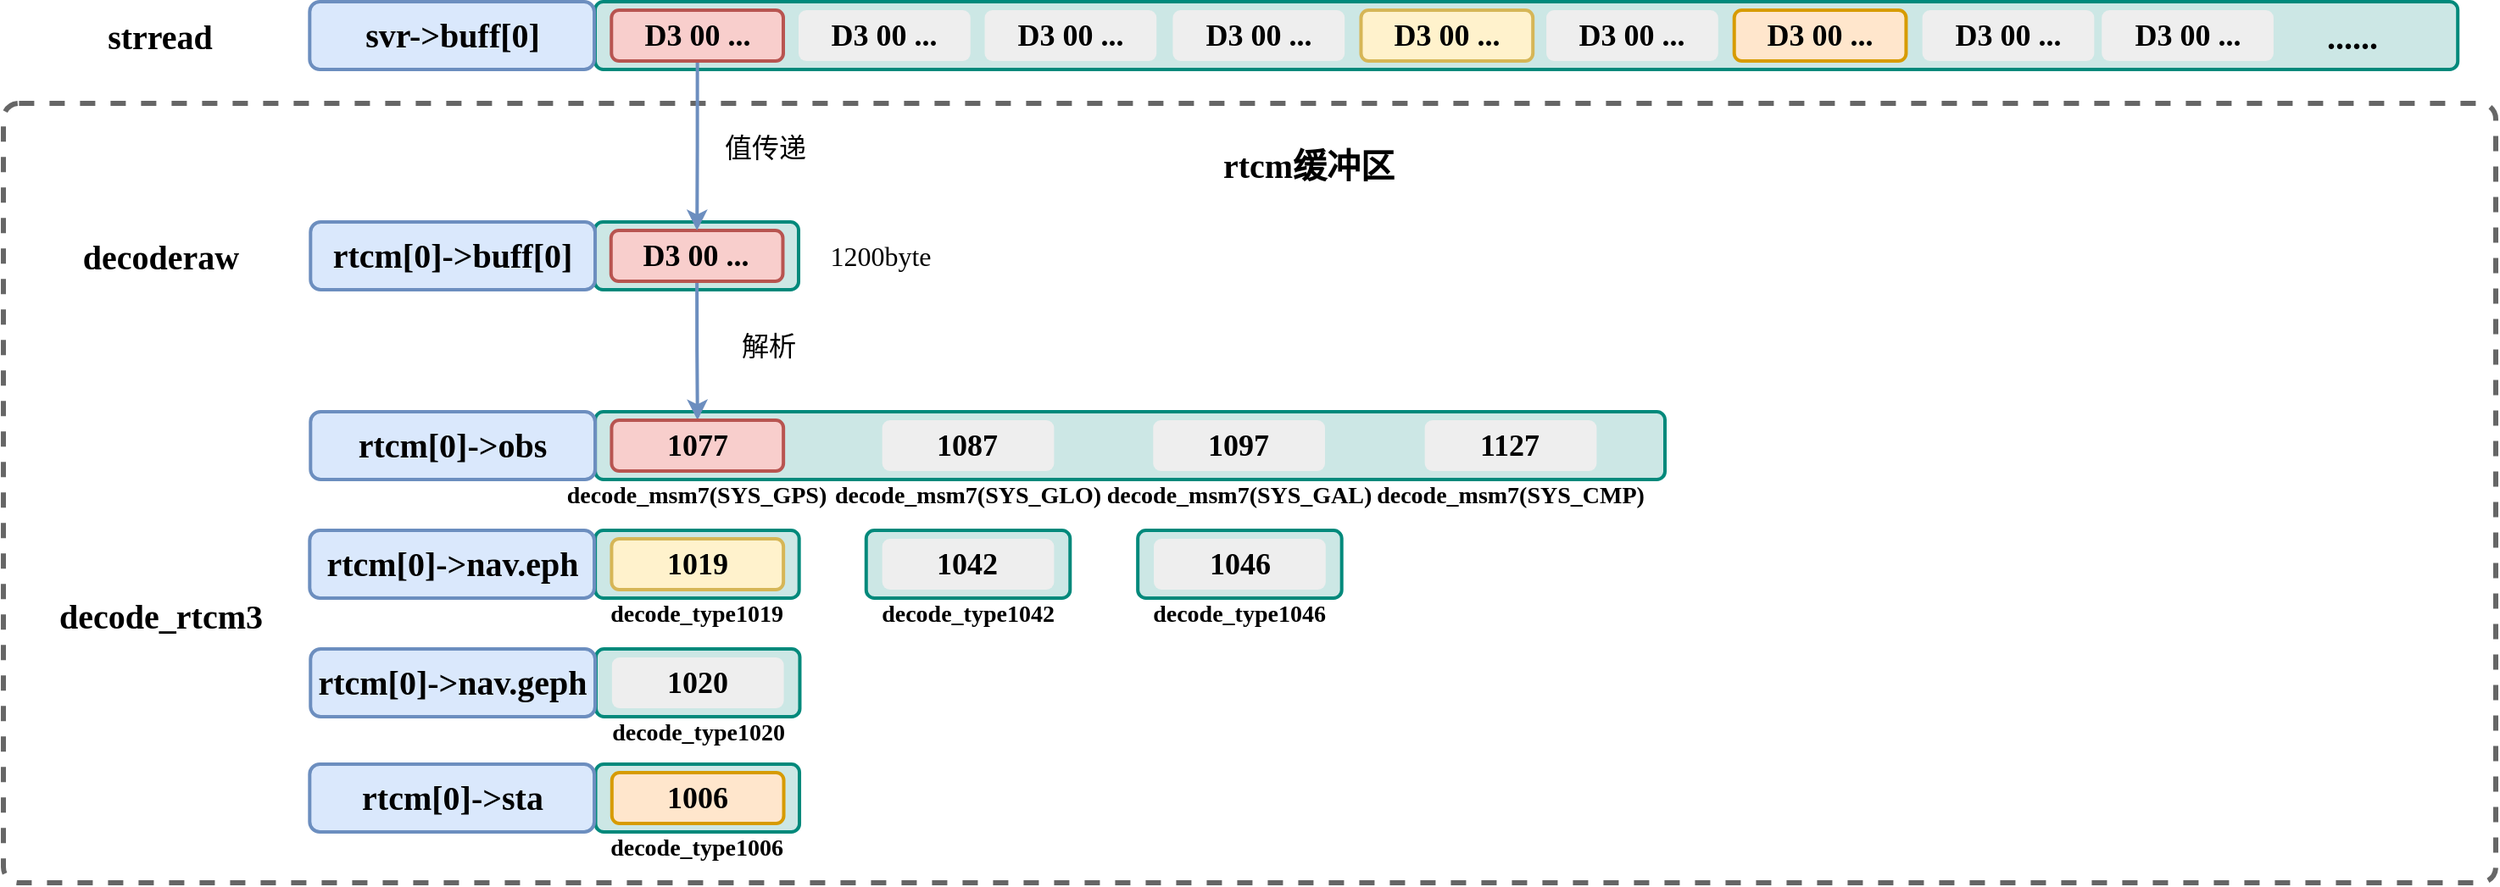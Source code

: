 <mxfile version="24.7.5">
  <diagram id="v6J2Fcln8kv8FsL8eZeO" name="第 1 页">
    <mxGraphModel dx="2927" dy="2603" grid="1" gridSize="10" guides="1" tooltips="1" connect="1" arrows="1" fold="1" page="1" pageScale="1" pageWidth="827" pageHeight="1169" math="0" shadow="0">
      <root>
        <mxCell id="0" />
        <mxCell id="1" parent="0" />
        <mxCell id="wp81bA6mAi3hyo_PxzSs-12" value="" style="rounded=1;whiteSpace=wrap;html=1;strokeWidth=3;fillColor=none;strokeColor=#666666;arcSize=2;fontFamily=Times New Roman;fontStyle=1;fontSize=18;dashed=1;fontColor=#333333;" parent="1" vertex="1">
          <mxGeometry x="-750" y="-1050" width="1470" height="460" as="geometry" />
        </mxCell>
        <mxCell id="OeQdHstX1ipTwiemMq3e-1" value="" style="rounded=1;whiteSpace=wrap;html=1;strokeWidth=2;fillColor=#CCE7E5;strokeColor=#00897B;arcSize=12;fontFamily=Times New Roman;fontStyle=1;fontSize=18;" parent="1" vertex="1">
          <mxGeometry x="-400.93" y="-868" width="630.93" height="40" as="geometry" />
        </mxCell>
        <mxCell id="3SG8wKmaZ22dm2qWLbcS-46" value="&lt;span style=&quot;font-size: 20px&quot;&gt;strread&lt;/span&gt;" style="text;html=1;strokeColor=none;fillColor=none;align=center;verticalAlign=middle;whiteSpace=wrap;rounded=0;dashed=1;fontFamily=Times New Roman;fontStyle=1" parent="1" vertex="1">
          <mxGeometry x="-688.85" y="-1100" width="63.43" height="20" as="geometry" />
        </mxCell>
        <mxCell id="j4nsU8ipHiP7FBhPCXxy-13" value="&lt;span style=&quot;font-size: 20px&quot;&gt;decoderaw&lt;/span&gt;" style="text;html=1;strokeColor=none;fillColor=none;align=center;verticalAlign=middle;whiteSpace=wrap;rounded=0;dashed=1;fontFamily=Times New Roman;fontStyle=1" parent="1" vertex="1">
          <mxGeometry x="-702.13" y="-970" width="90" height="20" as="geometry" />
        </mxCell>
        <mxCell id="j4nsU8ipHiP7FBhPCXxy-14" value="" style="rounded=1;whiteSpace=wrap;html=1;strokeWidth=2;fillColor=#CCE7E5;strokeColor=#00897B;arcSize=12;fontFamily=Times New Roman;fontStyle=1;fontSize=18;" parent="1" vertex="1">
          <mxGeometry x="-401.26" y="-980" width="120.26" height="40" as="geometry" />
        </mxCell>
        <mxCell id="OeQdHstX1ipTwiemMq3e-23" style="edgeStyle=orthogonalEdgeStyle;rounded=0;orthogonalLoop=1;jettySize=auto;html=1;exitX=0.5;exitY=1;exitDx=0;exitDy=0;fontSize=14;fillColor=#dae8fc;strokeColor=#6c8ebf;strokeWidth=2;" parent="1" source="j4nsU8ipHiP7FBhPCXxy-15" target="OeQdHstX1ipTwiemMq3e-2" edge="1">
          <mxGeometry relative="1" as="geometry" />
        </mxCell>
        <mxCell id="j4nsU8ipHiP7FBhPCXxy-15" value="D3 00 ..." style="rounded=1;whiteSpace=wrap;html=1;strokeWidth=2;gradientDirection=east;fillColor=#f8cecc;strokeColor=#b85450;fontFamily=Times New Roman;fontStyle=1;fontSize=18;" parent="1" vertex="1">
          <mxGeometry x="-391.62" y="-975" width="101.36" height="30" as="geometry" />
        </mxCell>
        <mxCell id="j4nsU8ipHiP7FBhPCXxy-20" value="&lt;span style=&quot;color: rgb(0 , 0 , 0) ; font-size: 20px&quot;&gt;rtcm[0]-&amp;gt;buff[0]&lt;/span&gt;&lt;font color=&quot;#ffffff&quot;&gt;&lt;br&gt;&lt;/font&gt;" style="rounded=1;whiteSpace=wrap;html=1;strokeWidth=2;gradientDirection=east;fillColor=#dae8fc;strokeColor=#6c8ebf;fontFamily=Times New Roman;fontStyle=1;fontSize=18;" parent="1" vertex="1">
          <mxGeometry x="-568.85" y="-980" width="167.86" height="40" as="geometry" />
        </mxCell>
        <mxCell id="j4nsU8ipHiP7FBhPCXxy-23" value="" style="rounded=1;whiteSpace=wrap;html=1;strokeWidth=2;fillColor=#CCE7E5;strokeColor=#00897B;arcSize=12;fontFamily=Times New Roman;fontStyle=1;fontSize=18;" parent="1" vertex="1">
          <mxGeometry x="-401" y="-1110" width="1098.6" height="40" as="geometry" />
        </mxCell>
        <mxCell id="j4nsU8ipHiP7FBhPCXxy-205" style="edgeStyle=orthogonalEdgeStyle;rounded=0;orthogonalLoop=1;jettySize=auto;html=1;exitX=0.5;exitY=1;exitDx=0;exitDy=0;fontSize=18;fontColor=#CC0000;fillColor=#dae8fc;strokeColor=#6c8ebf;strokeWidth=2;" parent="1" source="j4nsU8ipHiP7FBhPCXxy-24" target="j4nsU8ipHiP7FBhPCXxy-15" edge="1">
          <mxGeometry relative="1" as="geometry" />
        </mxCell>
        <mxCell id="j4nsU8ipHiP7FBhPCXxy-24" value="D3 00 ..." style="rounded=1;whiteSpace=wrap;html=1;strokeWidth=2;gradientDirection=east;fillColor=#f8cecc;strokeColor=#b85450;fontFamily=Times New Roman;fontStyle=1;fontSize=18;" parent="1" vertex="1">
          <mxGeometry x="-391.36" y="-1105" width="101.36" height="30" as="geometry" />
        </mxCell>
        <mxCell id="j4nsU8ipHiP7FBhPCXxy-25" value="1087" style="rounded=1;whiteSpace=wrap;html=1;strokeWidth=2;gradientDirection=east;fillColor=#EEEEEE;strokeColor=none;fontFamily=Times New Roman;fontStyle=1;fontSize=18;" parent="1" vertex="1">
          <mxGeometry x="-231.67" y="-863" width="101.36" height="30" as="geometry" />
        </mxCell>
        <mxCell id="j4nsU8ipHiP7FBhPCXxy-26" value="D3 00 ..." style="rounded=1;whiteSpace=wrap;html=1;strokeWidth=2;gradientDirection=east;fillColor=#EEEEEE;strokeColor=none;fontFamily=Times New Roman;fontStyle=1;fontSize=18;" parent="1" vertex="1">
          <mxGeometry x="-171.24" y="-1105" width="101.36" height="30" as="geometry" />
        </mxCell>
        <mxCell id="j4nsU8ipHiP7FBhPCXxy-27" value="D3 00 ..." style="rounded=1;whiteSpace=wrap;html=1;strokeWidth=2;gradientDirection=east;fillColor=#EEEEEE;strokeColor=none;fontFamily=Times New Roman;fontStyle=1;fontSize=18;" parent="1" vertex="1">
          <mxGeometry x="-60.27" y="-1105" width="101.36" height="30" as="geometry" />
        </mxCell>
        <mxCell id="j4nsU8ipHiP7FBhPCXxy-31" value="&lt;span style=&quot;font-size: 20px&quot;&gt;decode_rtcm3&lt;/span&gt;" style="text;html=1;strokeColor=none;fillColor=none;align=center;verticalAlign=middle;whiteSpace=wrap;rounded=0;dashed=1;fontFamily=Times New Roman;fontStyle=1" parent="1" vertex="1">
          <mxGeometry x="-716.97" y="-758" width="119.67" height="20" as="geometry" />
        </mxCell>
        <mxCell id="j4nsU8ipHiP7FBhPCXxy-155" value="D3 00 ..." style="rounded=1;whiteSpace=wrap;html=1;strokeWidth=2;gradientDirection=east;fillColor=#fff2cc;strokeColor=#d6b656;fontFamily=Times New Roman;fontStyle=1;fontSize=18;" parent="1" vertex="1">
          <mxGeometry x="50.73" y="-1105" width="101.36" height="30" as="geometry" />
        </mxCell>
        <mxCell id="j4nsU8ipHiP7FBhPCXxy-156" value="D3 00 ..." style="rounded=1;whiteSpace=wrap;html=1;strokeWidth=2;gradientDirection=east;fillColor=#EEEEEE;strokeColor=none;fontFamily=Times New Roman;fontStyle=1;fontSize=18;" parent="1" vertex="1">
          <mxGeometry x="160.02" y="-1105" width="101.36" height="30" as="geometry" />
        </mxCell>
        <mxCell id="j4nsU8ipHiP7FBhPCXxy-157" value="D3 00 ..." style="rounded=1;whiteSpace=wrap;html=1;strokeWidth=2;gradientDirection=east;fillColor=#ffe6cc;strokeColor=#d79b00;fontFamily=Times New Roman;fontStyle=1;fontSize=18;" parent="1" vertex="1">
          <mxGeometry x="270.85" y="-1105" width="101.36" height="30" as="geometry" />
        </mxCell>
        <mxCell id="j4nsU8ipHiP7FBhPCXxy-158" value="D3 00 ..." style="rounded=1;whiteSpace=wrap;html=1;strokeWidth=2;gradientDirection=east;fillColor=#EEEEEE;strokeColor=none;fontFamily=Times New Roman;fontStyle=1;fontSize=18;" parent="1" vertex="1">
          <mxGeometry x="381.82" y="-1105" width="101.36" height="30" as="geometry" />
        </mxCell>
        <mxCell id="j4nsU8ipHiP7FBhPCXxy-159" value="D3 00 ..." style="rounded=1;whiteSpace=wrap;html=1;strokeWidth=2;gradientDirection=east;fillColor=#EEEEEE;strokeColor=none;fontFamily=Times New Roman;fontStyle=1;fontSize=18;" parent="1" vertex="1">
          <mxGeometry x="487.6" y="-1105" width="101.36" height="30" as="geometry" />
        </mxCell>
        <mxCell id="j4nsU8ipHiP7FBhPCXxy-160" value="&lt;span style=&quot;font-size: 20px&quot;&gt;......&lt;/span&gt;" style="text;html=1;strokeColor=none;fillColor=none;align=center;verticalAlign=middle;whiteSpace=wrap;rounded=0;dashed=1;fontFamily=Times New Roman;fontStyle=1" parent="1" vertex="1">
          <mxGeometry x="603.6" y="-1100" width="63.43" height="20" as="geometry" />
        </mxCell>
        <mxCell id="OeQdHstX1ipTwiemMq3e-2" value="1077" style="rounded=1;whiteSpace=wrap;html=1;strokeWidth=2;gradientDirection=east;fillColor=#f8cecc;strokeColor=#b85450;fontFamily=Times New Roman;fontStyle=1;fontSize=18;" parent="1" vertex="1">
          <mxGeometry x="-391.29" y="-863" width="101.36" height="30" as="geometry" />
        </mxCell>
        <mxCell id="OeQdHstX1ipTwiemMq3e-6" value="1097" style="rounded=1;whiteSpace=wrap;html=1;strokeWidth=2;gradientDirection=east;fillColor=#EEEEEE;strokeColor=none;fontFamily=Times New Roman;fontStyle=1;fontSize=18;" parent="1" vertex="1">
          <mxGeometry x="-71.87" y="-863" width="101.36" height="30" as="geometry" />
        </mxCell>
        <mxCell id="OeQdHstX1ipTwiemMq3e-8" value="1127" style="rounded=1;whiteSpace=wrap;html=1;strokeWidth=2;gradientDirection=east;fillColor=#EEEEEE;strokeColor=none;fontFamily=Times New Roman;fontStyle=1;fontSize=18;" parent="1" vertex="1">
          <mxGeometry x="88.33" y="-863" width="101.36" height="30" as="geometry" />
        </mxCell>
        <mxCell id="OeQdHstX1ipTwiemMq3e-9" value="" style="rounded=1;whiteSpace=wrap;html=1;strokeWidth=2;fillColor=#CCE7E5;strokeColor=#00897B;arcSize=12;fontFamily=Times New Roman;fontStyle=1;fontSize=18;" parent="1" vertex="1">
          <mxGeometry x="-400.52" y="-728" width="120.26" height="40" as="geometry" />
        </mxCell>
        <mxCell id="OeQdHstX1ipTwiemMq3e-10" value="1020" style="rounded=1;whiteSpace=wrap;html=1;strokeWidth=2;gradientDirection=east;fillColor=#EEEEEE;strokeColor=none;fontFamily=Times New Roman;fontStyle=1;fontSize=18;" parent="1" vertex="1">
          <mxGeometry x="-391.07" y="-723" width="101.36" height="30" as="geometry" />
        </mxCell>
        <mxCell id="OeQdHstX1ipTwiemMq3e-11" value="" style="rounded=1;whiteSpace=wrap;html=1;strokeWidth=2;fillColor=#CCE7E5;strokeColor=#00897B;arcSize=12;fontFamily=Times New Roman;fontStyle=1;fontSize=18;" parent="1" vertex="1">
          <mxGeometry x="-400.93" y="-798" width="120.26" height="40" as="geometry" />
        </mxCell>
        <mxCell id="OeQdHstX1ipTwiemMq3e-13" value="" style="rounded=1;whiteSpace=wrap;html=1;strokeWidth=2;fillColor=#CCE7E5;strokeColor=#00897B;arcSize=12;fontFamily=Times New Roman;fontStyle=1;fontSize=18;" parent="1" vertex="1">
          <mxGeometry x="-241.12" y="-798" width="120.26" height="40" as="geometry" />
        </mxCell>
        <mxCell id="OeQdHstX1ipTwiemMq3e-14" value="1042" style="rounded=1;whiteSpace=wrap;html=1;strokeWidth=2;gradientDirection=east;fillColor=#EEEEEE;strokeColor=none;fontFamily=Times New Roman;fontStyle=1;fontSize=18;" parent="1" vertex="1">
          <mxGeometry x="-231.67" y="-793" width="101.36" height="30" as="geometry" />
        </mxCell>
        <mxCell id="OeQdHstX1ipTwiemMq3e-15" value="" style="rounded=1;whiteSpace=wrap;html=1;strokeWidth=2;fillColor=#CCE7E5;strokeColor=#00897B;arcSize=12;fontFamily=Times New Roman;fontStyle=1;fontSize=18;" parent="1" vertex="1">
          <mxGeometry x="-80.92" y="-798" width="120.26" height="40" as="geometry" />
        </mxCell>
        <mxCell id="OeQdHstX1ipTwiemMq3e-16" value="1046" style="rounded=1;whiteSpace=wrap;html=1;strokeWidth=2;gradientDirection=east;fillColor=#EEEEEE;strokeColor=none;fontFamily=Times New Roman;fontStyle=1;fontSize=18;" parent="1" vertex="1">
          <mxGeometry x="-71.47" y="-793" width="101.36" height="30" as="geometry" />
        </mxCell>
        <mxCell id="OeQdHstX1ipTwiemMq3e-17" value="1019" style="rounded=1;whiteSpace=wrap;html=1;strokeWidth=2;gradientDirection=east;fillColor=#fff2cc;strokeColor=#d6b656;fontFamily=Times New Roman;fontStyle=1;fontSize=18;" parent="1" vertex="1">
          <mxGeometry x="-391.29" y="-793" width="101.36" height="30" as="geometry" />
        </mxCell>
        <mxCell id="OeQdHstX1ipTwiemMq3e-18" value="" style="rounded=1;whiteSpace=wrap;html=1;strokeWidth=2;fillColor=#CCE7E5;strokeColor=#00897B;arcSize=12;fontFamily=Times New Roman;fontStyle=1;fontSize=18;" parent="1" vertex="1">
          <mxGeometry x="-400.74" y="-660" width="120.26" height="40" as="geometry" />
        </mxCell>
        <mxCell id="OeQdHstX1ipTwiemMq3e-19" value="1006" style="rounded=1;whiteSpace=wrap;html=1;strokeWidth=2;gradientDirection=east;fillColor=#ffe6cc;strokeColor=#d79b00;fontFamily=Times New Roman;fontStyle=1;fontSize=18;" parent="1" vertex="1">
          <mxGeometry x="-391.1" y="-655" width="101.36" height="30" as="geometry" />
        </mxCell>
        <mxCell id="OeQdHstX1ipTwiemMq3e-21" value="&lt;font style=&quot;font-size: 14px&quot;&gt;decode_type1019&lt;/font&gt;" style="text;html=1;strokeColor=none;fillColor=none;align=center;verticalAlign=middle;whiteSpace=wrap;rounded=0;dashed=1;fontFamily=Times New Roman;fontStyle=1" parent="1" vertex="1">
          <mxGeometry x="-391.06" y="-758" width="100" height="20" as="geometry" />
        </mxCell>
        <mxCell id="OeQdHstX1ipTwiemMq3e-24" value="&lt;font style=&quot;font-size: 14px&quot;&gt;decode_type1020&lt;/font&gt;" style="text;html=1;strokeColor=none;fillColor=none;align=center;verticalAlign=middle;whiteSpace=wrap;rounded=0;dashed=1;fontFamily=Times New Roman;fontStyle=1" parent="1" vertex="1">
          <mxGeometry x="-390.39" y="-688" width="100" height="20" as="geometry" />
        </mxCell>
        <mxCell id="OeQdHstX1ipTwiemMq3e-25" value="&lt;font style=&quot;font-size: 14px&quot;&gt;decode_type1042&lt;/font&gt;" style="text;html=1;strokeColor=none;fillColor=none;align=center;verticalAlign=middle;whiteSpace=wrap;rounded=0;dashed=1;fontFamily=Times New Roman;fontStyle=1" parent="1" vertex="1">
          <mxGeometry x="-230.99" y="-758" width="100" height="20" as="geometry" />
        </mxCell>
        <mxCell id="OeQdHstX1ipTwiemMq3e-26" value="&lt;font style=&quot;font-size: 14px&quot;&gt;decode_type1046&lt;/font&gt;" style="text;html=1;strokeColor=none;fillColor=none;align=center;verticalAlign=middle;whiteSpace=wrap;rounded=0;dashed=1;fontFamily=Times New Roman;fontStyle=1" parent="1" vertex="1">
          <mxGeometry x="-71.28" y="-758" width="100" height="20" as="geometry" />
        </mxCell>
        <mxCell id="OeQdHstX1ipTwiemMq3e-28" value="&lt;font style=&quot;font-size: 14px&quot;&gt;decode_type1006&lt;/font&gt;" style="text;html=1;strokeColor=none;fillColor=none;align=center;verticalAlign=middle;whiteSpace=wrap;rounded=0;dashed=1;fontFamily=Times New Roman;fontStyle=1" parent="1" vertex="1">
          <mxGeometry x="-390.61" y="-620" width="100" height="20" as="geometry" />
        </mxCell>
        <mxCell id="OeQdHstX1ipTwiemMq3e-29" value="&lt;font style=&quot;font-size: 14px&quot;&gt;decode_msm7(SYS_GPS)&lt;/font&gt;" style="text;html=1;strokeColor=none;fillColor=none;align=center;verticalAlign=middle;whiteSpace=wrap;rounded=0;dashed=1;fontFamily=Times New Roman;fontStyle=1" parent="1" vertex="1">
          <mxGeometry x="-417.26" y="-828" width="152.02" height="20" as="geometry" />
        </mxCell>
        <mxCell id="OeQdHstX1ipTwiemMq3e-30" value="&lt;font style=&quot;font-size: 14px&quot;&gt;decode_msm7(SYS_GLO)&lt;/font&gt;" style="text;html=1;strokeColor=none;fillColor=none;align=center;verticalAlign=middle;whiteSpace=wrap;rounded=0;dashed=1;fontFamily=Times New Roman;fontStyle=1" parent="1" vertex="1">
          <mxGeometry x="-257.0" y="-828" width="152.02" height="20" as="geometry" />
        </mxCell>
        <mxCell id="OeQdHstX1ipTwiemMq3e-31" value="&lt;font style=&quot;font-size: 14px&quot;&gt;decode_msm7(SYS_GAL)&lt;/font&gt;" style="text;html=1;strokeColor=none;fillColor=none;align=center;verticalAlign=middle;whiteSpace=wrap;rounded=0;dashed=1;fontFamily=Times New Roman;fontStyle=1" parent="1" vertex="1">
          <mxGeometry x="-97.2" y="-828" width="152.02" height="20" as="geometry" />
        </mxCell>
        <mxCell id="OeQdHstX1ipTwiemMq3e-32" value="&lt;font style=&quot;font-size: 14px&quot;&gt;decode_msm7(SYS_CMP)&lt;/font&gt;" style="text;html=1;strokeColor=none;fillColor=none;align=center;verticalAlign=middle;whiteSpace=wrap;rounded=0;dashed=1;fontFamily=Times New Roman;fontStyle=1" parent="1" vertex="1">
          <mxGeometry x="63.0" y="-828" width="152.02" height="20" as="geometry" />
        </mxCell>
        <mxCell id="OeQdHstX1ipTwiemMq3e-34" value="D3 00 ..." style="rounded=1;whiteSpace=wrap;html=1;strokeWidth=2;gradientDirection=east;fillColor=#EEEEEE;strokeColor=none;fontFamily=Times New Roman;fontStyle=1;fontSize=18;" parent="1" vertex="1">
          <mxGeometry x="-281" y="-1105" width="101.36" height="30" as="geometry" />
        </mxCell>
        <mxCell id="OeQdHstX1ipTwiemMq3e-168" value="&lt;span style=&quot;color: rgb(0 , 0 , 0) ; font-size: 20px&quot;&gt;svr-&amp;gt;buff[0]&lt;/span&gt;&lt;font color=&quot;#ffffff&quot;&gt;&lt;br&gt;&lt;/font&gt;" style="rounded=1;whiteSpace=wrap;html=1;strokeWidth=2;gradientDirection=east;fillColor=#dae8fc;strokeColor=#6c8ebf;fontFamily=Times New Roman;fontStyle=1;fontSize=18;" parent="1" vertex="1">
          <mxGeometry x="-569.34" y="-1110" width="167.86" height="40" as="geometry" />
        </mxCell>
        <mxCell id="OeQdHstX1ipTwiemMq3e-169" value="&lt;span style=&quot;color: rgb(0 , 0 , 0) ; font-size: 20px&quot;&gt;rtcm[0]-&amp;gt;obs&lt;/span&gt;&lt;font color=&quot;#ffffff&quot;&gt;&lt;br&gt;&lt;/font&gt;" style="rounded=1;whiteSpace=wrap;html=1;strokeWidth=2;gradientDirection=east;fillColor=#dae8fc;strokeColor=#6c8ebf;fontFamily=Times New Roman;fontStyle=1;fontSize=18;" parent="1" vertex="1">
          <mxGeometry x="-568.85" y="-868" width="167.86" height="40" as="geometry" />
        </mxCell>
        <mxCell id="OeQdHstX1ipTwiemMq3e-170" value="&lt;span style=&quot;color: rgb(0 , 0 , 0) ; font-size: 20px&quot;&gt;rtcm[0]-&amp;gt;nav.eph&lt;/span&gt;&lt;font color=&quot;#ffffff&quot;&gt;&lt;br&gt;&lt;/font&gt;" style="rounded=1;whiteSpace=wrap;html=1;strokeWidth=2;gradientDirection=east;fillColor=#dae8fc;strokeColor=#6c8ebf;fontFamily=Times New Roman;fontStyle=1;fontSize=18;" parent="1" vertex="1">
          <mxGeometry x="-569.34" y="-798" width="167.86" height="40" as="geometry" />
        </mxCell>
        <mxCell id="OeQdHstX1ipTwiemMq3e-171" value="&lt;span style=&quot;color: rgb(0 , 0 , 0) ; font-size: 20px&quot;&gt;rtcm[0]-&amp;gt;nav.geph&lt;/span&gt;&lt;font color=&quot;#ffffff&quot;&gt;&lt;br&gt;&lt;/font&gt;" style="rounded=1;whiteSpace=wrap;html=1;strokeWidth=2;gradientDirection=east;fillColor=#dae8fc;strokeColor=#6c8ebf;fontFamily=Times New Roman;fontStyle=1;fontSize=18;" parent="1" vertex="1">
          <mxGeometry x="-568.86" y="-728" width="167.86" height="40" as="geometry" />
        </mxCell>
        <mxCell id="OeQdHstX1ipTwiemMq3e-172" value="&lt;span style=&quot;color: rgb(0 , 0 , 0) ; font-size: 20px&quot;&gt;rtcm[0]-&amp;gt;sta&lt;/span&gt;&lt;font color=&quot;#ffffff&quot;&gt;&lt;br&gt;&lt;/font&gt;" style="rounded=1;whiteSpace=wrap;html=1;strokeWidth=2;gradientDirection=east;fillColor=#dae8fc;strokeColor=#6c8ebf;fontFamily=Times New Roman;fontStyle=1;fontSize=18;" parent="1" vertex="1">
          <mxGeometry x="-569.34" y="-660" width="167.86" height="40" as="geometry" />
        </mxCell>
        <mxCell id="OeQdHstX1ipTwiemMq3e-176" value="&lt;span style=&quot;font-weight: normal&quot;&gt;&lt;font style=&quot;font-size: 16px&quot;&gt;值传递&lt;/font&gt;&lt;/span&gt;" style="text;html=1;strokeColor=none;fillColor=none;align=center;verticalAlign=middle;whiteSpace=wrap;rounded=0;dashed=1;fontFamily=Times New Roman;fontStyle=1" parent="1" vertex="1">
          <mxGeometry x="-332.3" y="-1034" width="63.43" height="20" as="geometry" />
        </mxCell>
        <mxCell id="OeQdHstX1ipTwiemMq3e-177" value="&lt;span style=&quot;font-weight: normal&quot;&gt;&lt;font style=&quot;font-size: 16px&quot;&gt;解析&lt;/font&gt;&lt;/span&gt;" style="text;html=1;strokeColor=none;fillColor=none;align=center;verticalAlign=middle;whiteSpace=wrap;rounded=0;dashed=1;fontFamily=Times New Roman;fontStyle=1" parent="1" vertex="1">
          <mxGeometry x="-329.54" y="-917.5" width="63.43" height="20" as="geometry" />
        </mxCell>
        <mxCell id="OeQdHstX1ipTwiemMq3e-181" value="&lt;span style=&quot;font-weight: normal&quot;&gt;&lt;font style=&quot;font-size: 16px&quot;&gt;1200byte&lt;/font&gt;&lt;/span&gt;" style="text;html=1;strokeColor=none;fillColor=none;align=center;verticalAlign=middle;whiteSpace=wrap;rounded=0;dashed=1;fontFamily=Times New Roman;fontStyle=1" parent="1" vertex="1">
          <mxGeometry x="-265.24" y="-970" width="65.24" height="20" as="geometry" />
        </mxCell>
        <mxCell id="wp81bA6mAi3hyo_PxzSs-13" value="&lt;span style=&quot;font-size: 20px&quot;&gt;rtcm缓冲区&lt;/span&gt;" style="text;html=1;strokeColor=none;fillColor=none;align=center;verticalAlign=middle;whiteSpace=wrap;rounded=0;dashed=1;fontFamily=Times New Roman;fontStyle=1" parent="1" vertex="1">
          <mxGeometry x="-35.75" y="-1024" width="111.5" height="20" as="geometry" />
        </mxCell>
      </root>
    </mxGraphModel>
  </diagram>
</mxfile>
